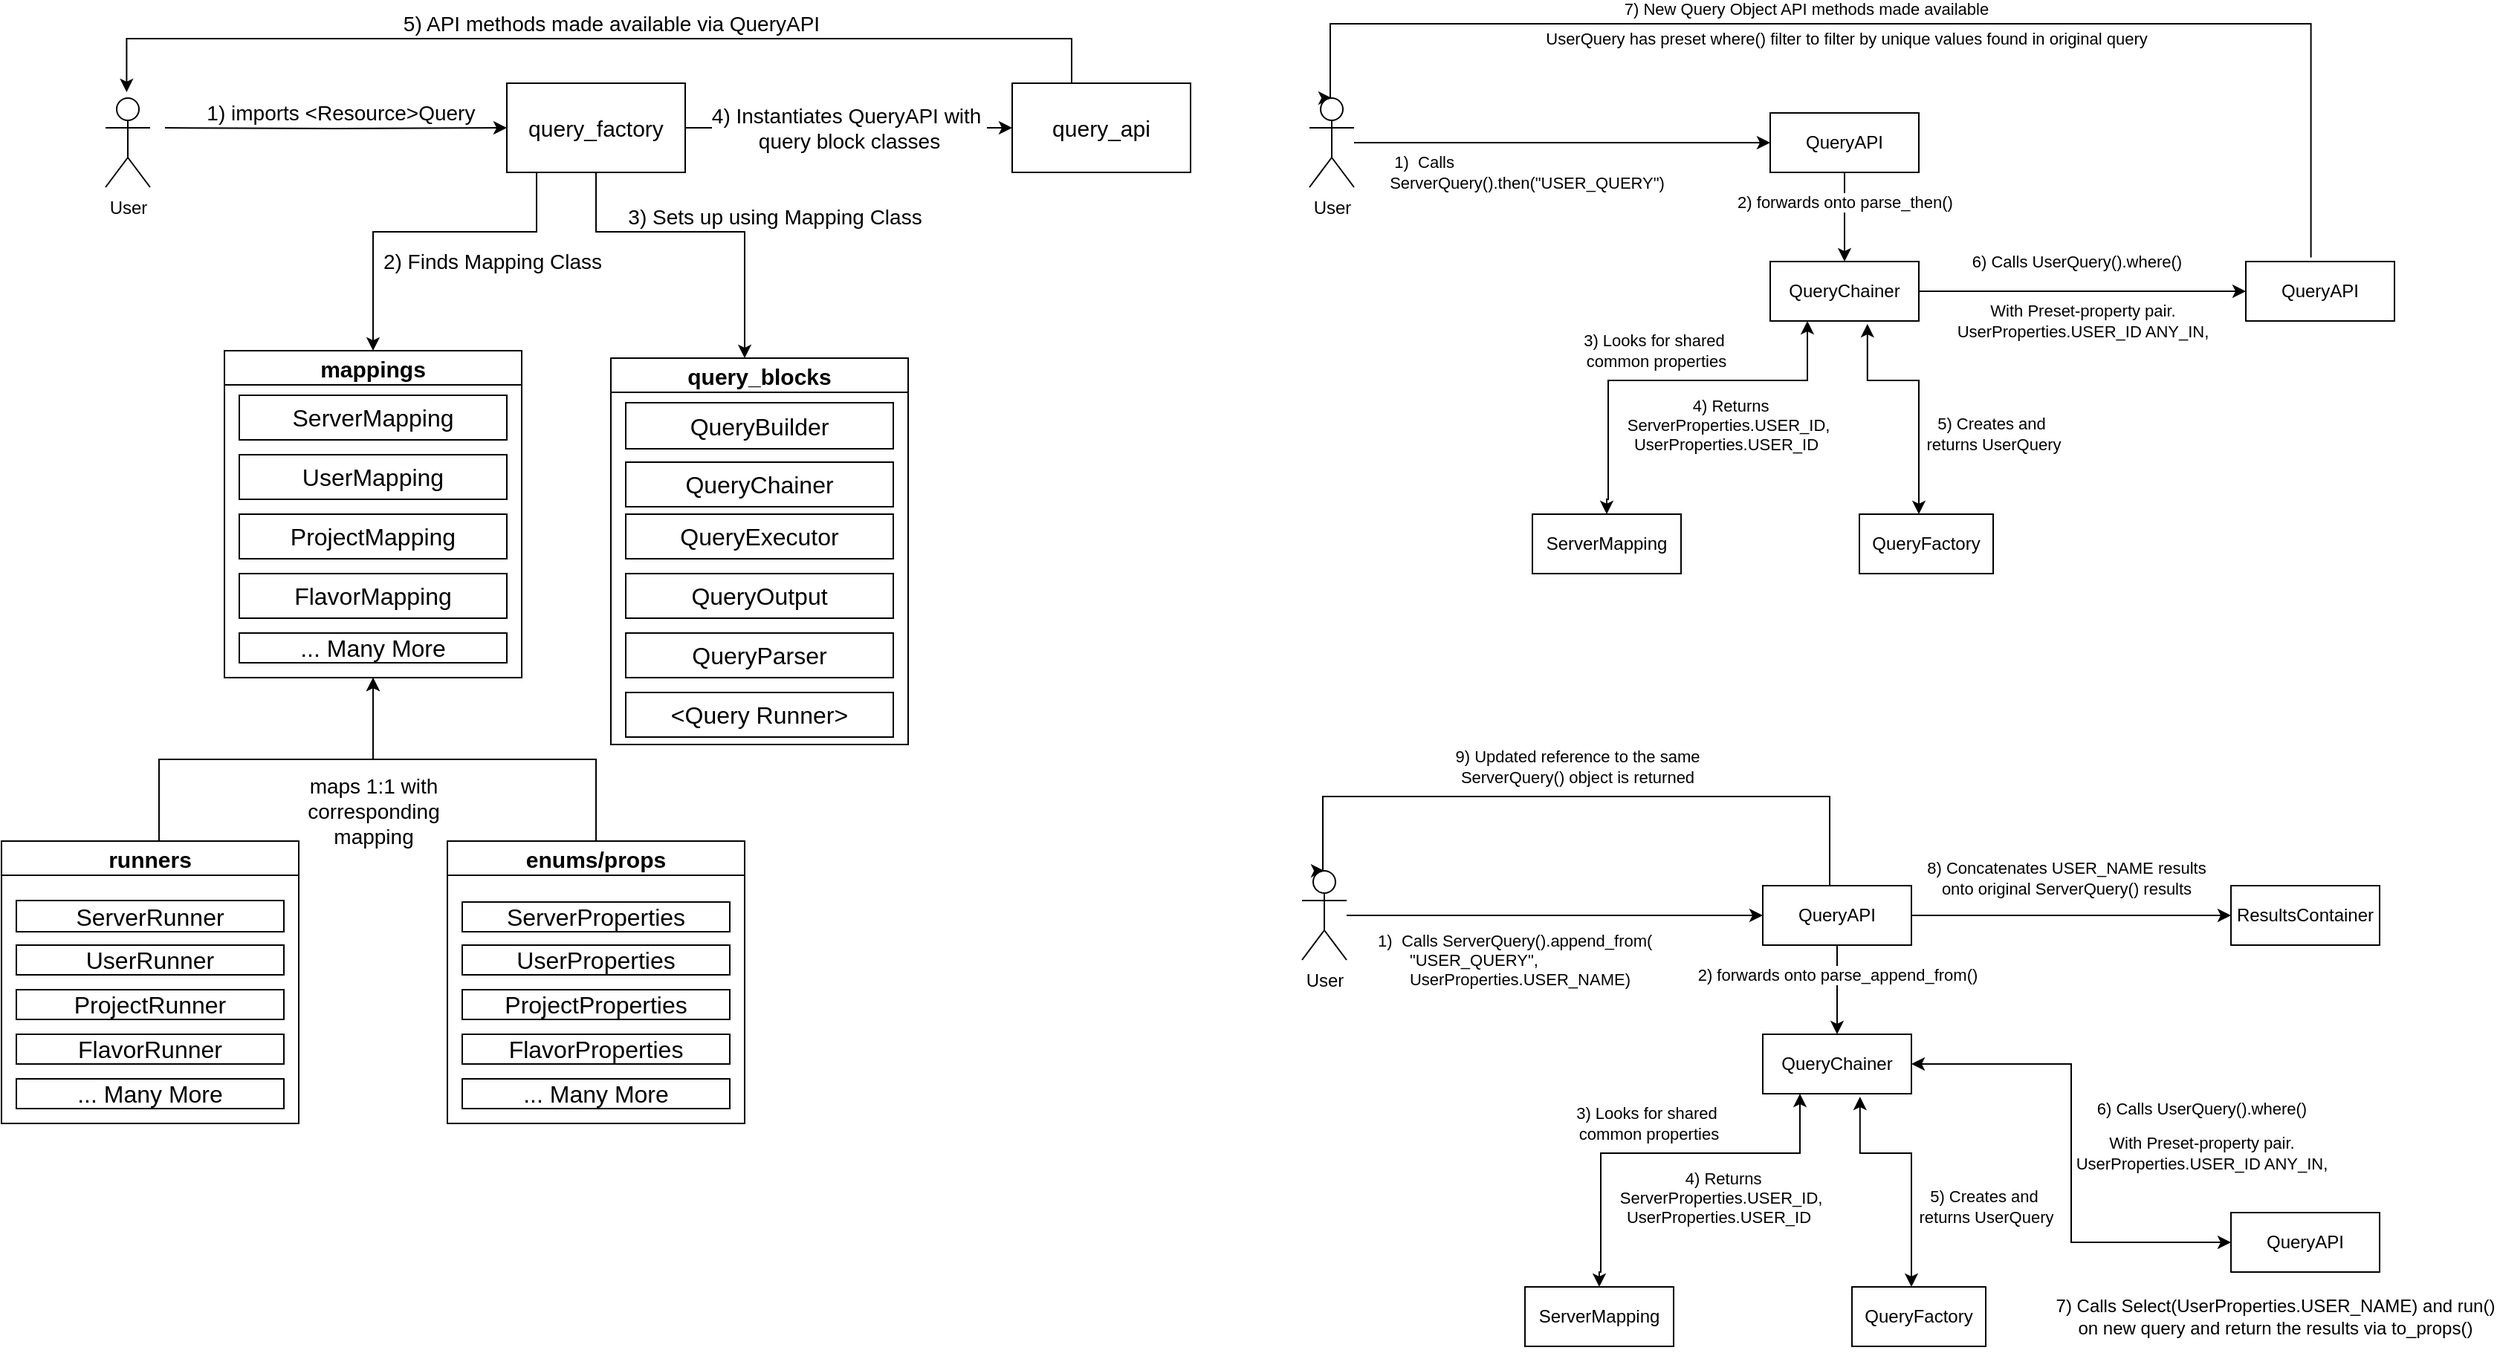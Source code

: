 <mxfile version="22.1.5" type="device">
  <diagram name="Page-1" id="RvLt6-O_KsgavEf6NqLh">
    <mxGraphModel dx="1933" dy="609" grid="1" gridSize="10" guides="1" tooltips="1" connect="1" arrows="1" fold="1" page="1" pageScale="1" pageWidth="827" pageHeight="1169" math="0" shadow="0">
      <root>
        <mxCell id="0" />
        <mxCell id="1" parent="0" />
        <mxCell id="Zf0h4nbJOsK2uje8tg-D-6" style="edgeStyle=orthogonalEdgeStyle;rounded=0;orthogonalLoop=1;jettySize=auto;html=1;entryX=0;entryY=0.5;entryDx=0;entryDy=0;" parent="1" target="Zf0h4nbJOsK2uje8tg-D-3" edge="1">
          <mxGeometry relative="1" as="geometry">
            <mxPoint x="90" y="170" as="sourcePoint" />
          </mxGeometry>
        </mxCell>
        <mxCell id="Zf0h4nbJOsK2uje8tg-D-7" value="&lt;font style=&quot;font-size: 14px;&quot;&gt;&amp;nbsp;1) imports &amp;lt;Resource&amp;gt;Query&lt;/font&gt;" style="edgeLabel;html=1;align=center;verticalAlign=middle;resizable=0;points=[];" parent="Zf0h4nbJOsK2uje8tg-D-6" vertex="1" connectable="0">
          <mxGeometry x="0.031" relative="1" as="geometry">
            <mxPoint x="-3" y="-10" as="offset" />
          </mxGeometry>
        </mxCell>
        <mxCell id="Zf0h4nbJOsK2uje8tg-D-2" value="&lt;font style=&quot;font-size: 15px;&quot;&gt;query_blocks&lt;/font&gt;" style="swimlane;whiteSpace=wrap;html=1;" parent="1" vertex="1">
          <mxGeometry x="390" y="325" width="200" height="260" as="geometry" />
        </mxCell>
        <mxCell id="Zf0h4nbJOsK2uje8tg-D-25" value="QueryBuilder" style="rounded=0;whiteSpace=wrap;html=1;fontSize=16;" parent="Zf0h4nbJOsK2uje8tg-D-2" vertex="1">
          <mxGeometry x="10" y="30" width="180" height="31" as="geometry" />
        </mxCell>
        <mxCell id="Zf0h4nbJOsK2uje8tg-D-26" value="QueryChainer" style="rounded=0;whiteSpace=wrap;html=1;fontSize=16;" parent="Zf0h4nbJOsK2uje8tg-D-2" vertex="1">
          <mxGeometry x="10" y="70" width="180" height="30" as="geometry" />
        </mxCell>
        <mxCell id="Zf0h4nbJOsK2uje8tg-D-27" value="QueryExecutor" style="rounded=0;whiteSpace=wrap;html=1;fontSize=16;" parent="Zf0h4nbJOsK2uje8tg-D-2" vertex="1">
          <mxGeometry x="10" y="105" width="180" height="30" as="geometry" />
        </mxCell>
        <mxCell id="Zf0h4nbJOsK2uje8tg-D-28" value="QueryOutput" style="rounded=0;whiteSpace=wrap;html=1;fontSize=16;" parent="Zf0h4nbJOsK2uje8tg-D-2" vertex="1">
          <mxGeometry x="10" y="145" width="180" height="30" as="geometry" />
        </mxCell>
        <mxCell id="Zf0h4nbJOsK2uje8tg-D-29" value="QueryParser" style="rounded=0;whiteSpace=wrap;html=1;fontSize=16;" parent="Zf0h4nbJOsK2uje8tg-D-2" vertex="1">
          <mxGeometry x="10" y="185" width="180" height="30" as="geometry" />
        </mxCell>
        <mxCell id="Zf0h4nbJOsK2uje8tg-D-113" value="&amp;lt;Query Runner&amp;gt;" style="rounded=0;whiteSpace=wrap;html=1;fontSize=16;" parent="Zf0h4nbJOsK2uje8tg-D-2" vertex="1">
          <mxGeometry x="10" y="225" width="180" height="30" as="geometry" />
        </mxCell>
        <mxCell id="Zf0h4nbJOsK2uje8tg-D-9" value="&lt;font style=&quot;font-size: 14px;&quot;&gt;2) Finds Mapping Class&lt;/font&gt;" style="edgeStyle=orthogonalEdgeStyle;rounded=0;orthogonalLoop=1;jettySize=auto;html=1;entryX=0.5;entryY=0;entryDx=0;entryDy=0;" parent="1" source="Zf0h4nbJOsK2uje8tg-D-3" target="Zf0h4nbJOsK2uje8tg-D-4" edge="1">
          <mxGeometry x="-0.391" y="20" relative="1" as="geometry">
            <mxPoint x="320" y="370" as="targetPoint" />
            <Array as="points">
              <mxPoint x="340" y="240" />
              <mxPoint x="230" y="240" />
            </Array>
            <mxPoint as="offset" />
          </mxGeometry>
        </mxCell>
        <mxCell id="Zf0h4nbJOsK2uje8tg-D-16" value="&lt;font style=&quot;font-size: 14px;&quot;&gt;3) Sets up using Mapping Class&lt;/font&gt;" style="edgeStyle=orthogonalEdgeStyle;rounded=0;orthogonalLoop=1;jettySize=auto;html=1;" parent="1" source="Zf0h4nbJOsK2uje8tg-D-3" target="Zf0h4nbJOsK2uje8tg-D-2" edge="1">
          <mxGeometry x="0.244" y="22" relative="1" as="geometry">
            <mxPoint x="570" y="320" as="targetPoint" />
            <Array as="points">
              <mxPoint x="380" y="240" />
              <mxPoint x="480" y="240" />
            </Array>
            <mxPoint x="-2" y="-10" as="offset" />
          </mxGeometry>
        </mxCell>
        <mxCell id="Zf0h4nbJOsK2uje8tg-D-17" value="&lt;div style=&quot;font-size: 14px;&quot;&gt;&lt;font style=&quot;font-size: 14px;&quot;&gt;4) Instantiates QueryAPI with&amp;nbsp;&lt;/font&gt;&lt;/div&gt;&lt;div style=&quot;font-size: 14px;&quot;&gt;&lt;font style=&quot;font-size: 14px;&quot;&gt;query block classes&lt;/font&gt;&lt;/div&gt;" style="edgeStyle=orthogonalEdgeStyle;rounded=0;orthogonalLoop=1;jettySize=auto;html=1;entryX=0;entryY=0.5;entryDx=0;entryDy=0;" parent="1" source="Zf0h4nbJOsK2uje8tg-D-3" target="Zf0h4nbJOsK2uje8tg-D-5" edge="1">
          <mxGeometry relative="1" as="geometry" />
        </mxCell>
        <mxCell id="Zf0h4nbJOsK2uje8tg-D-3" value="&lt;font style=&quot;font-size: 15px;&quot;&gt;query_factory&lt;/font&gt;" style="rounded=0;whiteSpace=wrap;html=1;" parent="1" vertex="1">
          <mxGeometry x="320" y="140" width="120" height="60" as="geometry" />
        </mxCell>
        <mxCell id="Zf0h4nbJOsK2uje8tg-D-4" value="&lt;font style=&quot;font-size: 15px;&quot;&gt;mappings&lt;/font&gt;" style="swimlane;whiteSpace=wrap;html=1;" parent="1" vertex="1">
          <mxGeometry x="130" y="320" width="200" height="220" as="geometry">
            <mxRectangle x="80" y="320" width="100" height="30" as="alternateBounds" />
          </mxGeometry>
        </mxCell>
        <mxCell id="Zf0h4nbJOsK2uje8tg-D-20" value="ServerMapping" style="rounded=0;whiteSpace=wrap;html=1;fontSize=16;" parent="Zf0h4nbJOsK2uje8tg-D-4" vertex="1">
          <mxGeometry x="10" y="30" width="180" height="30" as="geometry" />
        </mxCell>
        <mxCell id="Zf0h4nbJOsK2uje8tg-D-21" value="UserMapping" style="rounded=0;whiteSpace=wrap;html=1;fontSize=16;" parent="Zf0h4nbJOsK2uje8tg-D-4" vertex="1">
          <mxGeometry x="10" y="70" width="180" height="30" as="geometry" />
        </mxCell>
        <mxCell id="Zf0h4nbJOsK2uje8tg-D-22" value="ProjectMapping" style="rounded=0;whiteSpace=wrap;html=1;fontSize=16;" parent="Zf0h4nbJOsK2uje8tg-D-4" vertex="1">
          <mxGeometry x="10" y="110" width="180" height="30" as="geometry" />
        </mxCell>
        <mxCell id="Zf0h4nbJOsK2uje8tg-D-23" value="FlavorMapping" style="rounded=0;whiteSpace=wrap;html=1;fontSize=16;" parent="Zf0h4nbJOsK2uje8tg-D-4" vertex="1">
          <mxGeometry x="10" y="150" width="180" height="30" as="geometry" />
        </mxCell>
        <mxCell id="Zf0h4nbJOsK2uje8tg-D-24" value="... Many More" style="rounded=0;whiteSpace=wrap;html=1;fontSize=16;" parent="Zf0h4nbJOsK2uje8tg-D-4" vertex="1">
          <mxGeometry x="10" y="190" width="180" height="20" as="geometry" />
        </mxCell>
        <mxCell id="Zf0h4nbJOsK2uje8tg-D-5" value="&lt;font style=&quot;font-size: 15px;&quot;&gt;query_api&lt;/font&gt;" style="rounded=0;whiteSpace=wrap;html=1;" parent="1" vertex="1">
          <mxGeometry x="660" y="140" width="120" height="60" as="geometry" />
        </mxCell>
        <mxCell id="Zf0h4nbJOsK2uje8tg-D-18" style="edgeStyle=orthogonalEdgeStyle;rounded=0;orthogonalLoop=1;jettySize=auto;html=1;entryX=0.442;entryY=0.02;entryDx=0;entryDy=0;entryPerimeter=0;" parent="1" source="Zf0h4nbJOsK2uje8tg-D-5" edge="1">
          <mxGeometry relative="1" as="geometry">
            <mxPoint x="64.2" y="146" as="targetPoint" />
            <Array as="points">
              <mxPoint x="700" y="110" />
              <mxPoint x="64" y="110" />
            </Array>
          </mxGeometry>
        </mxCell>
        <mxCell id="Zf0h4nbJOsK2uje8tg-D-19" value="&lt;font style=&quot;font-size: 14px;&quot;&gt;5) API methods made available via QueryAPI&lt;/font&gt;" style="edgeLabel;html=1;align=center;verticalAlign=middle;resizable=0;points=[];" parent="Zf0h4nbJOsK2uje8tg-D-18" vertex="1" connectable="0">
          <mxGeometry x="-0.074" y="-1" relative="1" as="geometry">
            <mxPoint x="-15" y="-9" as="offset" />
          </mxGeometry>
        </mxCell>
        <mxCell id="Zf0h4nbJOsK2uje8tg-D-30" value="User" style="shape=umlActor;verticalLabelPosition=bottom;verticalAlign=top;html=1;outlineConnect=0;" parent="1" vertex="1">
          <mxGeometry x="50" y="150" width="30" height="60" as="geometry" />
        </mxCell>
        <mxCell id="Zf0h4nbJOsK2uje8tg-D-56" style="edgeStyle=orthogonalEdgeStyle;rounded=0;orthogonalLoop=1;jettySize=auto;html=1;" parent="1" source="Zf0h4nbJOsK2uje8tg-D-77" target="Zf0h4nbJOsK2uje8tg-D-79" edge="1">
          <mxGeometry relative="1" as="geometry">
            <mxPoint x="900" y="160" as="sourcePoint" />
            <mxPoint x="1130" y="160" as="targetPoint" />
            <Array as="points">
              <mxPoint x="1110" y="180" />
              <mxPoint x="1110" y="180" />
            </Array>
          </mxGeometry>
        </mxCell>
        <mxCell id="Zf0h4nbJOsK2uje8tg-D-57" value="&lt;div align=&quot;left&quot;&gt;&amp;nbsp;1)&amp;nbsp; Calls&amp;nbsp;&lt;/div&gt;&lt;div&gt;ServerQuery().then(&quot;USER_QUERY&quot;)&lt;/div&gt;" style="edgeLabel;html=1;align=center;verticalAlign=middle;resizable=0;points=[];" parent="Zf0h4nbJOsK2uje8tg-D-56" vertex="1" connectable="0">
          <mxGeometry x="0.031" relative="1" as="geometry">
            <mxPoint x="-29" y="20" as="offset" />
          </mxGeometry>
        </mxCell>
        <mxCell id="Zf0h4nbJOsK2uje8tg-D-75" value="UserQuery has preset where() filter to filter by unique values found in original query" style="edgeStyle=orthogonalEdgeStyle;rounded=0;orthogonalLoop=1;jettySize=auto;html=1;entryX=0.5;entryY=0;entryDx=0;entryDy=0;entryPerimeter=0;exitX=0.438;exitY=-0.07;exitDx=0;exitDy=0;exitPerimeter=0;" parent="1" source="Zf0h4nbJOsK2uje8tg-D-95" target="Zf0h4nbJOsK2uje8tg-D-77" edge="1">
          <mxGeometry x="0.083" y="10" relative="1" as="geometry">
            <mxPoint x="874.2" y="136" as="targetPoint" />
            <Array as="points">
              <mxPoint x="1534" y="100" />
              <mxPoint x="874" y="100" />
              <mxPoint x="874" y="150" />
            </Array>
            <mxPoint x="1510.04" y="130" as="sourcePoint" />
            <mxPoint as="offset" />
          </mxGeometry>
        </mxCell>
        <mxCell id="Zf0h4nbJOsK2uje8tg-D-76" value="7) New Query Object API methods made available" style="edgeLabel;html=1;align=center;verticalAlign=middle;resizable=0;points=[];" parent="Zf0h4nbJOsK2uje8tg-D-75" vertex="1" connectable="0">
          <mxGeometry x="-0.074" y="-1" relative="1" as="geometry">
            <mxPoint x="-95" y="-9" as="offset" />
          </mxGeometry>
        </mxCell>
        <mxCell id="Zf0h4nbJOsK2uje8tg-D-77" value="User" style="shape=umlActor;verticalLabelPosition=bottom;verticalAlign=top;html=1;outlineConnect=0;" parent="1" vertex="1">
          <mxGeometry x="860" y="150" width="30" height="60" as="geometry" />
        </mxCell>
        <mxCell id="Zf0h4nbJOsK2uje8tg-D-81" style="edgeStyle=orthogonalEdgeStyle;rounded=0;orthogonalLoop=1;jettySize=auto;html=1;entryX=0.5;entryY=0;entryDx=0;entryDy=0;" parent="1" source="Zf0h4nbJOsK2uje8tg-D-79" target="Zf0h4nbJOsK2uje8tg-D-80" edge="1">
          <mxGeometry relative="1" as="geometry">
            <Array as="points">
              <mxPoint x="1220" y="260" />
            </Array>
          </mxGeometry>
        </mxCell>
        <mxCell id="Zf0h4nbJOsK2uje8tg-D-82" value="2) forwards onto parse_then()" style="edgeLabel;html=1;align=center;verticalAlign=middle;resizable=0;points=[];" parent="Zf0h4nbJOsK2uje8tg-D-81" vertex="1" connectable="0">
          <mxGeometry x="-0.31" y="1" relative="1" as="geometry">
            <mxPoint x="-1" y="-1" as="offset" />
          </mxGeometry>
        </mxCell>
        <mxCell id="Zf0h4nbJOsK2uje8tg-D-79" value="QueryAPI" style="rounded=0;whiteSpace=wrap;html=1;" parent="1" vertex="1">
          <mxGeometry x="1170" y="160" width="100" height="40" as="geometry" />
        </mxCell>
        <mxCell id="Zf0h4nbJOsK2uje8tg-D-84" style="edgeStyle=orthogonalEdgeStyle;rounded=0;orthogonalLoop=1;jettySize=auto;html=1;entryX=0.5;entryY=0;entryDx=0;entryDy=0;exitX=0.25;exitY=1;exitDx=0;exitDy=0;startArrow=classic;startFill=1;" parent="1" source="Zf0h4nbJOsK2uje8tg-D-80" target="Zf0h4nbJOsK2uje8tg-D-83" edge="1">
          <mxGeometry relative="1" as="geometry">
            <mxPoint x="1190" y="310" as="sourcePoint" />
            <Array as="points">
              <mxPoint x="1195" y="340" />
              <mxPoint x="1061" y="340" />
              <mxPoint x="1061" y="420" />
            </Array>
          </mxGeometry>
        </mxCell>
        <mxCell id="Zf0h4nbJOsK2uje8tg-D-85" value="3) Looks for shared&amp;nbsp;&lt;div&gt;common properties&lt;/div&gt;" style="edgeLabel;html=1;align=center;verticalAlign=middle;resizable=0;points=[];" parent="Zf0h4nbJOsK2uje8tg-D-84" vertex="1" connectable="0">
          <mxGeometry x="0.017" y="-1" relative="1" as="geometry">
            <mxPoint x="-7" y="-19" as="offset" />
          </mxGeometry>
        </mxCell>
        <mxCell id="Zf0h4nbJOsK2uje8tg-D-89" style="edgeStyle=orthogonalEdgeStyle;rounded=0;orthogonalLoop=1;jettySize=auto;html=1;exitX=0.654;exitY=1.05;exitDx=0;exitDy=0;exitPerimeter=0;startArrow=classic;startFill=1;" parent="1" source="Zf0h4nbJOsK2uje8tg-D-80" target="Zf0h4nbJOsK2uje8tg-D-88" edge="1">
          <mxGeometry relative="1" as="geometry">
            <Array as="points">
              <mxPoint x="1235" y="340" />
              <mxPoint x="1270" y="340" />
            </Array>
          </mxGeometry>
        </mxCell>
        <mxCell id="Zf0h4nbJOsK2uje8tg-D-90" value="&lt;div&gt;5) Creates and&amp;nbsp;&lt;/div&gt;&lt;div&gt;returns UserQuery&lt;/div&gt;" style="edgeLabel;html=1;align=center;verticalAlign=middle;resizable=0;points=[];" parent="Zf0h4nbJOsK2uje8tg-D-89" vertex="1" connectable="0">
          <mxGeometry x="0.068" y="2" relative="1" as="geometry">
            <mxPoint x="48" y="21" as="offset" />
          </mxGeometry>
        </mxCell>
        <mxCell id="Zf0h4nbJOsK2uje8tg-D-96" value="With Preset-property pair.&lt;br&gt;UserProperties.USER_ID ANY_IN, " style="edgeStyle=orthogonalEdgeStyle;rounded=0;orthogonalLoop=1;jettySize=auto;html=1;entryX=0;entryY=0.5;entryDx=0;entryDy=0;" parent="1" source="Zf0h4nbJOsK2uje8tg-D-80" target="Zf0h4nbJOsK2uje8tg-D-95" edge="1">
          <mxGeometry y="-20" relative="1" as="geometry">
            <mxPoint as="offset" />
          </mxGeometry>
        </mxCell>
        <mxCell id="Zf0h4nbJOsK2uje8tg-D-97" value="6) Calls UserQuery().where()" style="edgeLabel;html=1;align=center;verticalAlign=middle;resizable=0;points=[];" parent="Zf0h4nbJOsK2uje8tg-D-96" vertex="1" connectable="0">
          <mxGeometry x="-0.364" relative="1" as="geometry">
            <mxPoint x="36" y="-20" as="offset" />
          </mxGeometry>
        </mxCell>
        <mxCell id="Zf0h4nbJOsK2uje8tg-D-80" value="QueryChainer" style="rounded=0;whiteSpace=wrap;html=1;" parent="1" vertex="1">
          <mxGeometry x="1170" y="260" width="100" height="40" as="geometry" />
        </mxCell>
        <mxCell id="Zf0h4nbJOsK2uje8tg-D-83" value="ServerMapping" style="rounded=0;whiteSpace=wrap;html=1;" parent="1" vertex="1">
          <mxGeometry x="1010" y="430" width="100" height="40" as="geometry" />
        </mxCell>
        <mxCell id="Zf0h4nbJOsK2uje8tg-D-88" value="QueryFactory" style="rounded=0;whiteSpace=wrap;html=1;" parent="1" vertex="1">
          <mxGeometry x="1230" y="430" width="90" height="40" as="geometry" />
        </mxCell>
        <mxCell id="Zf0h4nbJOsK2uje8tg-D-91" value="&lt;div&gt;&amp;nbsp; 4) Returns&lt;/div&gt;&lt;div&gt;&amp;nbsp;ServerProperties.USER_ID,&lt;/div&gt;&lt;div&gt;UserProperties.USER_ID&lt;/div&gt;" style="edgeLabel;html=1;align=center;verticalAlign=middle;resizable=0;points=[];" parent="1" vertex="1" connectable="0">
          <mxGeometry x="1140" y="370" as="geometry" />
        </mxCell>
        <mxCell id="Zf0h4nbJOsK2uje8tg-D-95" value="QueryAPI" style="rounded=0;whiteSpace=wrap;html=1;" parent="1" vertex="1">
          <mxGeometry x="1490" y="260" width="100" height="40" as="geometry" />
        </mxCell>
        <mxCell id="Zf0h4nbJOsK2uje8tg-D-121" style="edgeStyle=orthogonalEdgeStyle;rounded=0;orthogonalLoop=1;jettySize=auto;html=1;entryX=0.5;entryY=1;entryDx=0;entryDy=0;exitX=0.53;exitY=0;exitDx=0;exitDy=0;exitPerimeter=0;" parent="1" source="Zf0h4nbJOsK2uje8tg-D-114" target="Zf0h4nbJOsK2uje8tg-D-4" edge="1">
          <mxGeometry relative="1" as="geometry" />
        </mxCell>
        <mxCell id="Zf0h4nbJOsK2uje8tg-D-114" value="&lt;font style=&quot;font-size: 15px;&quot;&gt;runners&lt;/font&gt;" style="swimlane;whiteSpace=wrap;html=1;" parent="1" vertex="1">
          <mxGeometry x="-20" y="650" width="200" height="190" as="geometry" />
        </mxCell>
        <mxCell id="Zf0h4nbJOsK2uje8tg-D-115" value="ServerRunner" style="rounded=0;whiteSpace=wrap;html=1;fontSize=16;" parent="Zf0h4nbJOsK2uje8tg-D-114" vertex="1">
          <mxGeometry x="10" y="40" width="180" height="21" as="geometry" />
        </mxCell>
        <mxCell id="Zf0h4nbJOsK2uje8tg-D-116" value="UserRunner" style="rounded=0;whiteSpace=wrap;html=1;fontSize=16;" parent="Zf0h4nbJOsK2uje8tg-D-114" vertex="1">
          <mxGeometry x="10" y="70" width="180" height="20" as="geometry" />
        </mxCell>
        <mxCell id="Zf0h4nbJOsK2uje8tg-D-117" value="ProjectRunner" style="rounded=0;whiteSpace=wrap;html=1;fontSize=16;" parent="Zf0h4nbJOsK2uje8tg-D-114" vertex="1">
          <mxGeometry x="10" y="100" width="180" height="20" as="geometry" />
        </mxCell>
        <mxCell id="Zf0h4nbJOsK2uje8tg-D-118" value="FlavorRunner" style="rounded=0;whiteSpace=wrap;html=1;fontSize=16;" parent="Zf0h4nbJOsK2uje8tg-D-114" vertex="1">
          <mxGeometry x="10" y="130" width="180" height="20" as="geometry" />
        </mxCell>
        <mxCell id="Zf0h4nbJOsK2uje8tg-D-119" value="... Many More" style="rounded=0;whiteSpace=wrap;html=1;fontSize=16;" parent="Zf0h4nbJOsK2uje8tg-D-114" vertex="1">
          <mxGeometry x="10" y="160" width="180" height="20" as="geometry" />
        </mxCell>
        <mxCell id="Zf0h4nbJOsK2uje8tg-D-128" value="&lt;div style=&quot;font-size: 14px;&quot;&gt;&lt;font style=&quot;font-size: 14px;&quot;&gt;maps 1:1 with&lt;/font&gt;&lt;/div&gt;&lt;div style=&quot;font-size: 14px;&quot;&gt;&lt;font style=&quot;font-size: 14px;&quot;&gt;corresponding&lt;/font&gt;&lt;/div&gt;&lt;div style=&quot;font-size: 14px;&quot;&gt;&lt;font style=&quot;font-size: 14px;&quot;&gt;mapping&lt;font style=&quot;font-size: 14px;&quot;&gt;&lt;br&gt;&lt;/font&gt;&lt;/font&gt;&lt;/div&gt;" style="edgeStyle=orthogonalEdgeStyle;rounded=0;orthogonalLoop=1;jettySize=auto;html=1;exitX=0.5;exitY=0;exitDx=0;exitDy=0;entryX=0.5;entryY=1;entryDx=0;entryDy=0;" parent="1" source="Zf0h4nbJOsK2uje8tg-D-122" target="Zf0h4nbJOsK2uje8tg-D-4" edge="1">
          <mxGeometry x="0.577" y="-35" relative="1" as="geometry">
            <mxPoint x="230" y="550" as="targetPoint" />
            <mxPoint x="-35" y="35" as="offset" />
          </mxGeometry>
        </mxCell>
        <mxCell id="Zf0h4nbJOsK2uje8tg-D-122" value="&lt;font style=&quot;font-size: 15px;&quot;&gt;enums/props&lt;/font&gt;" style="swimlane;whiteSpace=wrap;html=1;" parent="1" vertex="1">
          <mxGeometry x="280" y="650" width="200" height="190" as="geometry" />
        </mxCell>
        <mxCell id="Zf0h4nbJOsK2uje8tg-D-123" value="ServerProperties" style="rounded=0;whiteSpace=wrap;html=1;fontSize=16;" parent="Zf0h4nbJOsK2uje8tg-D-122" vertex="1">
          <mxGeometry x="10" y="41" width="180" height="20" as="geometry" />
        </mxCell>
        <mxCell id="Zf0h4nbJOsK2uje8tg-D-124" value="UserProperties" style="rounded=0;whiteSpace=wrap;html=1;fontSize=16;" parent="Zf0h4nbJOsK2uje8tg-D-122" vertex="1">
          <mxGeometry x="10" y="70" width="180" height="20" as="geometry" />
        </mxCell>
        <mxCell id="Zf0h4nbJOsK2uje8tg-D-125" value="ProjectProperties" style="rounded=0;whiteSpace=wrap;html=1;fontSize=16;" parent="Zf0h4nbJOsK2uje8tg-D-122" vertex="1">
          <mxGeometry x="10" y="100" width="180" height="20" as="geometry" />
        </mxCell>
        <mxCell id="Zf0h4nbJOsK2uje8tg-D-126" value="FlavorProperties" style="rounded=0;whiteSpace=wrap;html=1;fontSize=16;" parent="Zf0h4nbJOsK2uje8tg-D-122" vertex="1">
          <mxGeometry x="10" y="130" width="180" height="20" as="geometry" />
        </mxCell>
        <mxCell id="Zf0h4nbJOsK2uje8tg-D-127" value="... Many More" style="rounded=0;whiteSpace=wrap;html=1;fontSize=16;" parent="Zf0h4nbJOsK2uje8tg-D-122" vertex="1">
          <mxGeometry x="10" y="160" width="180" height="20" as="geometry" />
        </mxCell>
        <mxCell id="OIl6CHLB7g7eajttn7sP-1" style="edgeStyle=orthogonalEdgeStyle;rounded=0;orthogonalLoop=1;jettySize=auto;html=1;" edge="1" parent="1" source="OIl6CHLB7g7eajttn7sP-5" target="OIl6CHLB7g7eajttn7sP-8">
          <mxGeometry relative="1" as="geometry">
            <mxPoint x="895" y="680" as="sourcePoint" />
            <mxPoint x="1125" y="680" as="targetPoint" />
            <Array as="points">
              <mxPoint x="1105" y="700" />
              <mxPoint x="1105" y="700" />
            </Array>
          </mxGeometry>
        </mxCell>
        <mxCell id="OIl6CHLB7g7eajttn7sP-2" value="&lt;div&gt;&amp;nbsp;1)&amp;nbsp; Calls ServerQuery().append_from(&lt;/div&gt;&lt;div&gt;&amp;nbsp;&amp;nbsp;&amp;nbsp;&amp;nbsp;&amp;nbsp;&amp;nbsp;&amp;nbsp; &quot;USER_QUERY&quot;, &lt;br&gt;&lt;/div&gt;&lt;div&gt;&amp;nbsp;&amp;nbsp;&amp;nbsp;&amp;nbsp;&amp;nbsp;&amp;nbsp;&amp;nbsp; UserProperties.USER_NAME)&lt;/div&gt;" style="edgeLabel;html=1;align=left;verticalAlign=middle;resizable=0;points=[];" vertex="1" connectable="0" parent="OIl6CHLB7g7eajttn7sP-1">
          <mxGeometry x="0.031" relative="1" as="geometry">
            <mxPoint x="-129" y="30" as="offset" />
          </mxGeometry>
        </mxCell>
        <mxCell id="OIl6CHLB7g7eajttn7sP-3" value="" style="edgeStyle=orthogonalEdgeStyle;rounded=0;orthogonalLoop=1;jettySize=auto;html=1;entryX=0.5;entryY=0;entryDx=0;entryDy=0;entryPerimeter=0;exitX=0.5;exitY=0;exitDx=0;exitDy=0;" edge="1" parent="1" source="OIl6CHLB7g7eajttn7sP-8" target="OIl6CHLB7g7eajttn7sP-5">
          <mxGeometry x="0.083" y="10" relative="1" as="geometry">
            <mxPoint x="869.2" y="656" as="targetPoint" />
            <Array as="points">
              <mxPoint x="1210" y="680" />
              <mxPoint x="1210" y="620" />
              <mxPoint x="869" y="620" />
            </Array>
            <mxPoint x="1505.04" y="650" as="sourcePoint" />
            <mxPoint as="offset" />
          </mxGeometry>
        </mxCell>
        <mxCell id="OIl6CHLB7g7eajttn7sP-4" value="9) Updated reference to the same &lt;br&gt;ServerQuery() object is returned" style="edgeLabel;html=1;align=center;verticalAlign=middle;resizable=0;points=[];" vertex="1" connectable="0" parent="OIl6CHLB7g7eajttn7sP-3">
          <mxGeometry x="-0.074" y="-1" relative="1" as="geometry">
            <mxPoint x="-24" y="-19" as="offset" />
          </mxGeometry>
        </mxCell>
        <mxCell id="OIl6CHLB7g7eajttn7sP-5" value="User" style="shape=umlActor;verticalLabelPosition=bottom;verticalAlign=top;html=1;outlineConnect=0;" vertex="1" parent="1">
          <mxGeometry x="855" y="670" width="30" height="60" as="geometry" />
        </mxCell>
        <mxCell id="OIl6CHLB7g7eajttn7sP-6" style="edgeStyle=orthogonalEdgeStyle;rounded=0;orthogonalLoop=1;jettySize=auto;html=1;entryX=0.5;entryY=0;entryDx=0;entryDy=0;" edge="1" parent="1" source="OIl6CHLB7g7eajttn7sP-8" target="OIl6CHLB7g7eajttn7sP-15">
          <mxGeometry relative="1" as="geometry">
            <Array as="points">
              <mxPoint x="1215" y="780" />
            </Array>
          </mxGeometry>
        </mxCell>
        <mxCell id="OIl6CHLB7g7eajttn7sP-7" value="&lt;div&gt;2) forwards onto parse_append_from()&lt;/div&gt;" style="edgeLabel;html=1;align=center;verticalAlign=middle;resizable=0;points=[];" vertex="1" connectable="0" parent="OIl6CHLB7g7eajttn7sP-6">
          <mxGeometry x="-0.31" y="1" relative="1" as="geometry">
            <mxPoint x="-1" y="-1" as="offset" />
          </mxGeometry>
        </mxCell>
        <mxCell id="OIl6CHLB7g7eajttn7sP-20" style="edgeStyle=orthogonalEdgeStyle;rounded=0;orthogonalLoop=1;jettySize=auto;html=1;" edge="1" parent="1" source="OIl6CHLB7g7eajttn7sP-8" target="OIl6CHLB7g7eajttn7sP-21">
          <mxGeometry relative="1" as="geometry">
            <mxPoint x="1360" y="700" as="targetPoint" />
          </mxGeometry>
        </mxCell>
        <mxCell id="OIl6CHLB7g7eajttn7sP-8" value="QueryAPI" style="rounded=0;whiteSpace=wrap;html=1;" vertex="1" parent="1">
          <mxGeometry x="1165" y="680" width="100" height="40" as="geometry" />
        </mxCell>
        <mxCell id="OIl6CHLB7g7eajttn7sP-9" style="edgeStyle=orthogonalEdgeStyle;rounded=0;orthogonalLoop=1;jettySize=auto;html=1;entryX=0.5;entryY=0;entryDx=0;entryDy=0;exitX=0.25;exitY=1;exitDx=0;exitDy=0;startArrow=classic;startFill=1;" edge="1" parent="1" source="OIl6CHLB7g7eajttn7sP-15" target="OIl6CHLB7g7eajttn7sP-16">
          <mxGeometry relative="1" as="geometry">
            <mxPoint x="1185" y="830" as="sourcePoint" />
            <Array as="points">
              <mxPoint x="1190" y="860" />
              <mxPoint x="1056" y="860" />
              <mxPoint x="1056" y="940" />
            </Array>
          </mxGeometry>
        </mxCell>
        <mxCell id="OIl6CHLB7g7eajttn7sP-10" value="3) Looks for shared&amp;nbsp;&lt;div&gt;common properties&lt;/div&gt;" style="edgeLabel;html=1;align=center;verticalAlign=middle;resizable=0;points=[];" vertex="1" connectable="0" parent="OIl6CHLB7g7eajttn7sP-9">
          <mxGeometry x="0.017" y="-1" relative="1" as="geometry">
            <mxPoint x="-7" y="-19" as="offset" />
          </mxGeometry>
        </mxCell>
        <mxCell id="OIl6CHLB7g7eajttn7sP-11" style="edgeStyle=orthogonalEdgeStyle;rounded=0;orthogonalLoop=1;jettySize=auto;html=1;exitX=0.654;exitY=1.05;exitDx=0;exitDy=0;exitPerimeter=0;startArrow=classic;startFill=1;" edge="1" parent="1" source="OIl6CHLB7g7eajttn7sP-15" target="OIl6CHLB7g7eajttn7sP-17">
          <mxGeometry relative="1" as="geometry">
            <Array as="points">
              <mxPoint x="1230" y="860" />
              <mxPoint x="1265" y="860" />
            </Array>
          </mxGeometry>
        </mxCell>
        <mxCell id="OIl6CHLB7g7eajttn7sP-12" value="&lt;div&gt;5) Creates and&amp;nbsp;&lt;/div&gt;&lt;div&gt;returns UserQuery&lt;/div&gt;" style="edgeLabel;html=1;align=center;verticalAlign=middle;resizable=0;points=[];" vertex="1" connectable="0" parent="OIl6CHLB7g7eajttn7sP-11">
          <mxGeometry x="0.068" y="2" relative="1" as="geometry">
            <mxPoint x="48" y="21" as="offset" />
          </mxGeometry>
        </mxCell>
        <mxCell id="OIl6CHLB7g7eajttn7sP-13" value="With Preset-property pair.&lt;br&gt;UserProperties.USER_ID ANY_IN, " style="edgeStyle=orthogonalEdgeStyle;rounded=0;orthogonalLoop=1;jettySize=auto;html=1;entryX=0;entryY=0.5;entryDx=0;entryDy=0;startArrow=classic;startFill=1;" edge="1" parent="1" source="OIl6CHLB7g7eajttn7sP-15" target="OIl6CHLB7g7eajttn7sP-19">
          <mxGeometry x="0.881" y="60" relative="1" as="geometry">
            <mxPoint as="offset" />
          </mxGeometry>
        </mxCell>
        <mxCell id="OIl6CHLB7g7eajttn7sP-14" value="6) Calls UserQuery().where()" style="edgeLabel;html=1;align=center;verticalAlign=middle;resizable=0;points=[];" vertex="1" connectable="0" parent="OIl6CHLB7g7eajttn7sP-13">
          <mxGeometry x="-0.364" relative="1" as="geometry">
            <mxPoint x="88" y="30" as="offset" />
          </mxGeometry>
        </mxCell>
        <mxCell id="OIl6CHLB7g7eajttn7sP-15" value="QueryChainer" style="rounded=0;whiteSpace=wrap;html=1;" vertex="1" parent="1">
          <mxGeometry x="1165" y="780" width="100" height="40" as="geometry" />
        </mxCell>
        <mxCell id="OIl6CHLB7g7eajttn7sP-16" value="ServerMapping" style="rounded=0;whiteSpace=wrap;html=1;" vertex="1" parent="1">
          <mxGeometry x="1005" y="950" width="100" height="40" as="geometry" />
        </mxCell>
        <mxCell id="OIl6CHLB7g7eajttn7sP-17" value="QueryFactory" style="rounded=0;whiteSpace=wrap;html=1;" vertex="1" parent="1">
          <mxGeometry x="1225" y="950" width="90" height="40" as="geometry" />
        </mxCell>
        <mxCell id="OIl6CHLB7g7eajttn7sP-18" value="&lt;div&gt;&amp;nbsp; 4) Returns&lt;/div&gt;&lt;div&gt;&amp;nbsp;ServerProperties.USER_ID,&lt;/div&gt;&lt;div&gt;UserProperties.USER_ID&lt;/div&gt;" style="edgeLabel;html=1;align=center;verticalAlign=middle;resizable=0;points=[];" vertex="1" connectable="0" parent="1">
          <mxGeometry x="1135" y="890" as="geometry" />
        </mxCell>
        <mxCell id="OIl6CHLB7g7eajttn7sP-19" value="QueryAPI" style="rounded=0;whiteSpace=wrap;html=1;" vertex="1" parent="1">
          <mxGeometry x="1480" y="900" width="100" height="40" as="geometry" />
        </mxCell>
        <mxCell id="OIl6CHLB7g7eajttn7sP-21" value="&lt;div&gt;ResultsContainer&lt;/div&gt;" style="rounded=0;whiteSpace=wrap;html=1;" vertex="1" parent="1">
          <mxGeometry x="1480" y="680" width="100" height="40" as="geometry" />
        </mxCell>
        <mxCell id="OIl6CHLB7g7eajttn7sP-22" style="edgeStyle=orthogonalEdgeStyle;rounded=0;orthogonalLoop=1;jettySize=auto;html=1;exitX=0.5;exitY=1;exitDx=0;exitDy=0;" edge="1" parent="1" source="OIl6CHLB7g7eajttn7sP-21" target="OIl6CHLB7g7eajttn7sP-21">
          <mxGeometry relative="1" as="geometry" />
        </mxCell>
        <mxCell id="OIl6CHLB7g7eajttn7sP-23" value="8) Concatenates USER_NAME results&lt;br&gt;onto original ServerQuery() results" style="edgeLabel;html=1;align=center;verticalAlign=middle;resizable=0;points=[];" vertex="1" connectable="0" parent="1">
          <mxGeometry x="1340" y="670" as="geometry">
            <mxPoint x="29" y="5" as="offset" />
          </mxGeometry>
        </mxCell>
        <mxCell id="OIl6CHLB7g7eajttn7sP-24" value="7) Calls Select(UserProperties.USER_NAME) and run() on new query and return the results via to_props()" style="text;html=1;strokeColor=none;fillColor=none;align=center;verticalAlign=middle;whiteSpace=wrap;rounded=0;" vertex="1" parent="1">
          <mxGeometry x="1360" y="945" width="300" height="50" as="geometry" />
        </mxCell>
      </root>
    </mxGraphModel>
  </diagram>
</mxfile>
